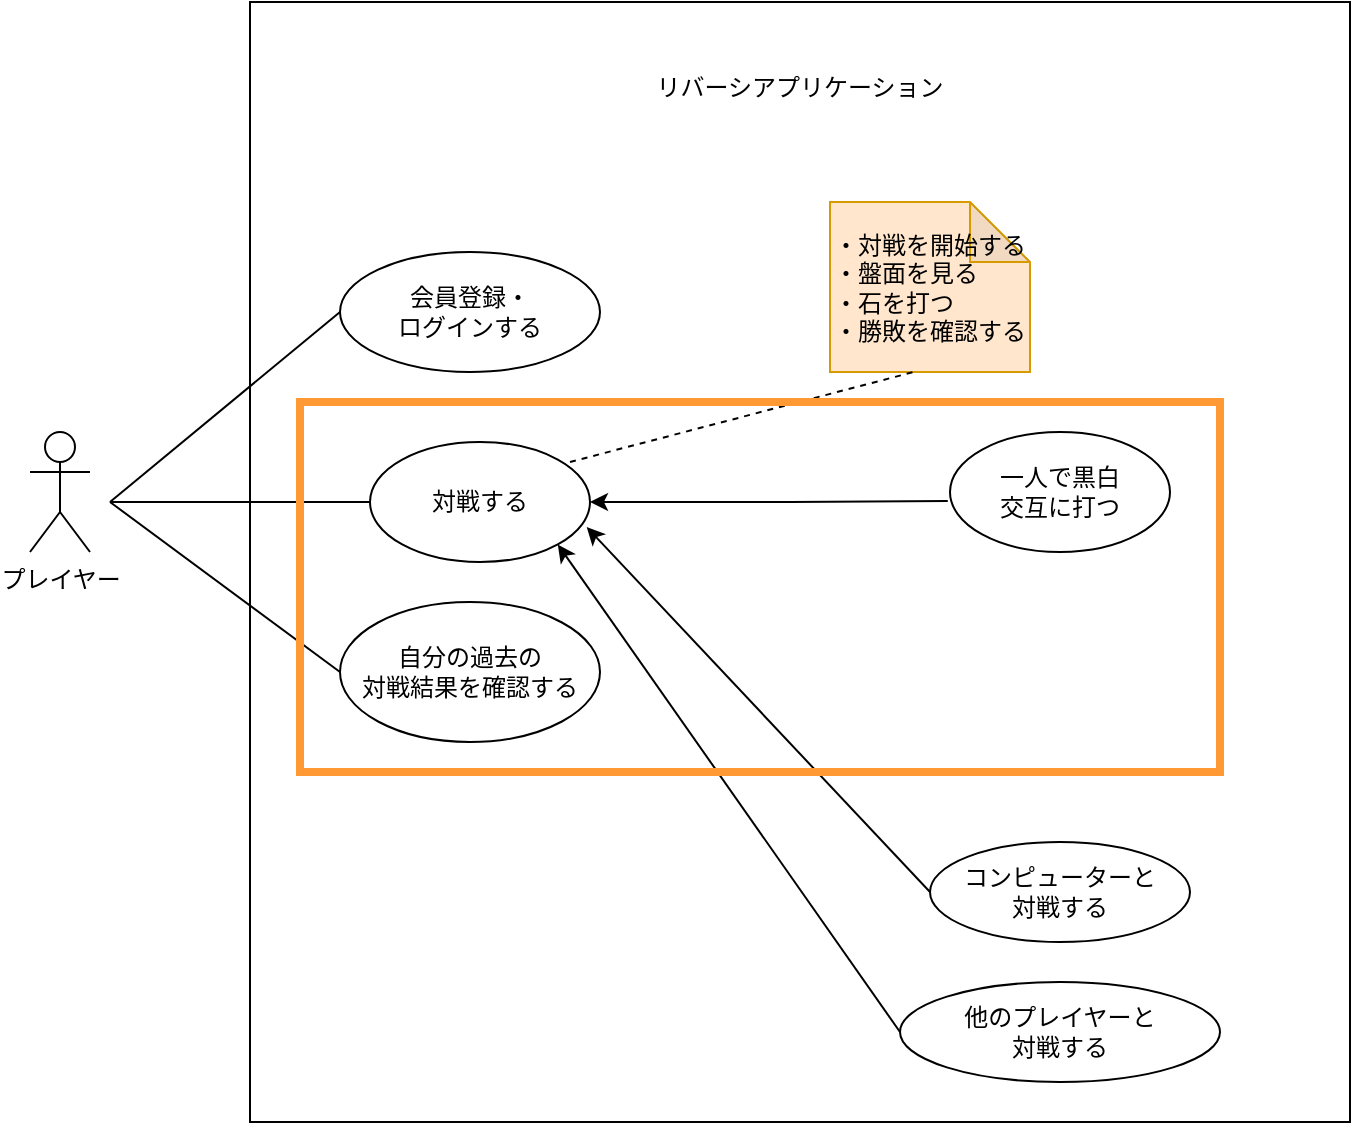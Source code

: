 <mxfile>
    <diagram id="NKcmLCLOLQnNvRPy6FHg" name="ページ1">
        <mxGraphModel dx="1274" dy="662" grid="1" gridSize="10" guides="1" tooltips="1" connect="1" arrows="1" fold="1" page="1" pageScale="1" pageWidth="827" pageHeight="1169" math="0" shadow="0">
            <root>
                <mxCell id="0"/>
                <mxCell id="1" parent="0"/>
                <mxCell id="2" value="&lt;br&gt;&lt;br&gt;リバーシアプリケーション" style="rounded=0;whiteSpace=wrap;html=1;align=center;verticalAlign=top;gradientColor=none;fillColor=none;" vertex="1" parent="1">
                    <mxGeometry x="220" y="140" width="550" height="560" as="geometry"/>
                </mxCell>
                <mxCell id="3" value="プレイヤー" style="shape=umlActor;verticalLabelPosition=bottom;verticalAlign=top;html=1;outlineConnect=0;fillColor=none;gradientColor=none;" vertex="1" parent="1">
                    <mxGeometry x="110" y="355" width="30" height="60" as="geometry"/>
                </mxCell>
                <mxCell id="4" value="対戦する" style="ellipse;whiteSpace=wrap;html=1;align=center;newEdgeStyle={&quot;edgeStyle&quot;:&quot;entityRelationEdgeStyle&quot;,&quot;startArrow&quot;:&quot;none&quot;,&quot;endArrow&quot;:&quot;none&quot;,&quot;segment&quot;:10,&quot;curved&quot;:1,&quot;sourcePerimeterSpacing&quot;:0,&quot;targetPerimeterSpacing&quot;:0};treeFolding=1;treeMoving=1;fillColor=none;gradientColor=none;" vertex="1" parent="1">
                    <mxGeometry x="280" y="360" width="110" height="60" as="geometry"/>
                </mxCell>
                <mxCell id="5" value="" style="endArrow=none;html=1;entryX=0;entryY=0.5;entryDx=0;entryDy=0;" edge="1" parent="1" target="4">
                    <mxGeometry width="50" height="50" relative="1" as="geometry">
                        <mxPoint x="150" y="390" as="sourcePoint"/>
                        <mxPoint x="210" y="340" as="targetPoint"/>
                    </mxGeometry>
                </mxCell>
                <mxCell id="6" value="・対戦を開始する&lt;br&gt;・盤面を見る&lt;br&gt;・石を打つ&lt;br&gt;・勝敗を確認する" style="shape=note;whiteSpace=wrap;html=1;backgroundOutline=1;darkOpacity=0.05;fillColor=#ffe6cc;strokeColor=#d79b00;align=left;" vertex="1" parent="1">
                    <mxGeometry x="510" y="240" width="100" height="85" as="geometry"/>
                </mxCell>
                <mxCell id="7" value="" style="endArrow=none;dashed=1;html=1;entryX=0.441;entryY=0.993;entryDx=0;entryDy=0;entryPerimeter=0;" edge="1" parent="1" target="6">
                    <mxGeometry width="50" height="50" relative="1" as="geometry">
                        <mxPoint x="380" y="370" as="sourcePoint"/>
                        <mxPoint x="380" y="340" as="targetPoint"/>
                    </mxGeometry>
                </mxCell>
                <mxCell id="8" value="自分の過去の&lt;br&gt;対戦結果を確認する" style="ellipse;whiteSpace=wrap;html=1;align=center;newEdgeStyle={&quot;edgeStyle&quot;:&quot;entityRelationEdgeStyle&quot;,&quot;startArrow&quot;:&quot;none&quot;,&quot;endArrow&quot;:&quot;none&quot;,&quot;segment&quot;:10,&quot;curved&quot;:1,&quot;sourcePerimeterSpacing&quot;:0,&quot;targetPerimeterSpacing&quot;:0};treeFolding=1;treeMoving=1;fillColor=none;gradientColor=none;" vertex="1" parent="1">
                    <mxGeometry x="265" y="440" width="130" height="70" as="geometry"/>
                </mxCell>
                <mxCell id="9" value="会員登録・&lt;br&gt;ログインする" style="ellipse;whiteSpace=wrap;html=1;align=center;newEdgeStyle={&quot;edgeStyle&quot;:&quot;entityRelationEdgeStyle&quot;,&quot;startArrow&quot;:&quot;none&quot;,&quot;endArrow&quot;:&quot;none&quot;,&quot;segment&quot;:10,&quot;curved&quot;:1,&quot;sourcePerimeterSpacing&quot;:0,&quot;targetPerimeterSpacing&quot;:0};treeFolding=1;treeMoving=1;fillColor=none;gradientColor=none;" vertex="1" parent="1">
                    <mxGeometry x="265" y="265" width="130" height="60" as="geometry"/>
                </mxCell>
                <mxCell id="10" value="" style="endArrow=none;html=1;entryX=0;entryY=0.5;entryDx=0;entryDy=0;" edge="1" parent="1" target="9">
                    <mxGeometry width="50" height="50" relative="1" as="geometry">
                        <mxPoint x="150" y="390" as="sourcePoint"/>
                        <mxPoint x="170" y="260" as="targetPoint"/>
                    </mxGeometry>
                </mxCell>
                <mxCell id="11" value="" style="endArrow=none;html=1;entryX=0;entryY=0.5;entryDx=0;entryDy=0;" edge="1" parent="1" target="8">
                    <mxGeometry width="50" height="50" relative="1" as="geometry">
                        <mxPoint x="150" y="390" as="sourcePoint"/>
                        <mxPoint x="230" y="430" as="targetPoint"/>
                    </mxGeometry>
                </mxCell>
                <mxCell id="12" value="一人で黒白&lt;br&gt;交互に打つ" style="ellipse;whiteSpace=wrap;html=1;align=center;newEdgeStyle={&quot;edgeStyle&quot;:&quot;entityRelationEdgeStyle&quot;,&quot;startArrow&quot;:&quot;none&quot;,&quot;endArrow&quot;:&quot;none&quot;,&quot;segment&quot;:10,&quot;curved&quot;:1,&quot;sourcePerimeterSpacing&quot;:0,&quot;targetPerimeterSpacing&quot;:0};treeFolding=1;treeMoving=1;fillColor=none;gradientColor=none;" vertex="1" parent="1">
                    <mxGeometry x="570" y="355" width="110" height="60" as="geometry"/>
                </mxCell>
                <mxCell id="13" value="コンピューターと&lt;br&gt;対戦する" style="ellipse;whiteSpace=wrap;html=1;align=center;newEdgeStyle={&quot;edgeStyle&quot;:&quot;entityRelationEdgeStyle&quot;,&quot;startArrow&quot;:&quot;none&quot;,&quot;endArrow&quot;:&quot;none&quot;,&quot;segment&quot;:10,&quot;curved&quot;:1,&quot;sourcePerimeterSpacing&quot;:0,&quot;targetPerimeterSpacing&quot;:0};treeFolding=1;treeMoving=1;fillColor=none;gradientColor=none;" vertex="1" parent="1">
                    <mxGeometry x="560" y="560" width="130" height="50" as="geometry"/>
                </mxCell>
                <mxCell id="14" value="他のプレイヤーと&lt;br&gt;対戦する" style="ellipse;whiteSpace=wrap;html=1;align=center;newEdgeStyle={&quot;edgeStyle&quot;:&quot;entityRelationEdgeStyle&quot;,&quot;startArrow&quot;:&quot;none&quot;,&quot;endArrow&quot;:&quot;none&quot;,&quot;segment&quot;:10,&quot;curved&quot;:1,&quot;sourcePerimeterSpacing&quot;:0,&quot;targetPerimeterSpacing&quot;:0};treeFolding=1;treeMoving=1;fillColor=none;gradientColor=none;" vertex="1" parent="1">
                    <mxGeometry x="545" y="630" width="160" height="50" as="geometry"/>
                </mxCell>
                <mxCell id="16" value="" style="endArrow=classic;html=1;entryX=1;entryY=0.5;entryDx=0;entryDy=0;exitX=-0.01;exitY=0.575;exitDx=0;exitDy=0;exitPerimeter=0;" edge="1" parent="1" source="12" target="4">
                    <mxGeometry width="50" height="50" relative="1" as="geometry">
                        <mxPoint x="550" y="385" as="sourcePoint"/>
                        <mxPoint x="530" y="390" as="targetPoint"/>
                        <Array as="points">
                            <mxPoint x="500" y="390"/>
                        </Array>
                    </mxGeometry>
                </mxCell>
                <mxCell id="17" value="" style="endArrow=classic;html=1;entryX=0.985;entryY=0.709;entryDx=0;entryDy=0;exitX=0;exitY=0.5;exitDx=0;exitDy=0;entryPerimeter=0;" edge="1" parent="1" source="13" target="4">
                    <mxGeometry width="50" height="50" relative="1" as="geometry">
                        <mxPoint x="800" y="470" as="sourcePoint"/>
                        <mxPoint x="650" y="390" as="targetPoint"/>
                        <Array as="points"/>
                    </mxGeometry>
                </mxCell>
                <mxCell id="19" value="" style="endArrow=classic;html=1;entryX=1;entryY=1;entryDx=0;entryDy=0;exitX=0;exitY=0.5;exitDx=0;exitDy=0;" edge="1" parent="1" source="14" target="4">
                    <mxGeometry width="50" height="50" relative="1" as="geometry">
                        <mxPoint x="470" y="540" as="sourcePoint"/>
                        <mxPoint x="520" y="490" as="targetPoint"/>
                    </mxGeometry>
                </mxCell>
                <mxCell id="20" value="" style="rounded=0;whiteSpace=wrap;html=1;strokeColor=#FF9933;gradientColor=none;fillColor=none;strokeWidth=4;" vertex="1" parent="1">
                    <mxGeometry x="245" y="340" width="460" height="185" as="geometry"/>
                </mxCell>
            </root>
        </mxGraphModel>
    </diagram>
</mxfile>
